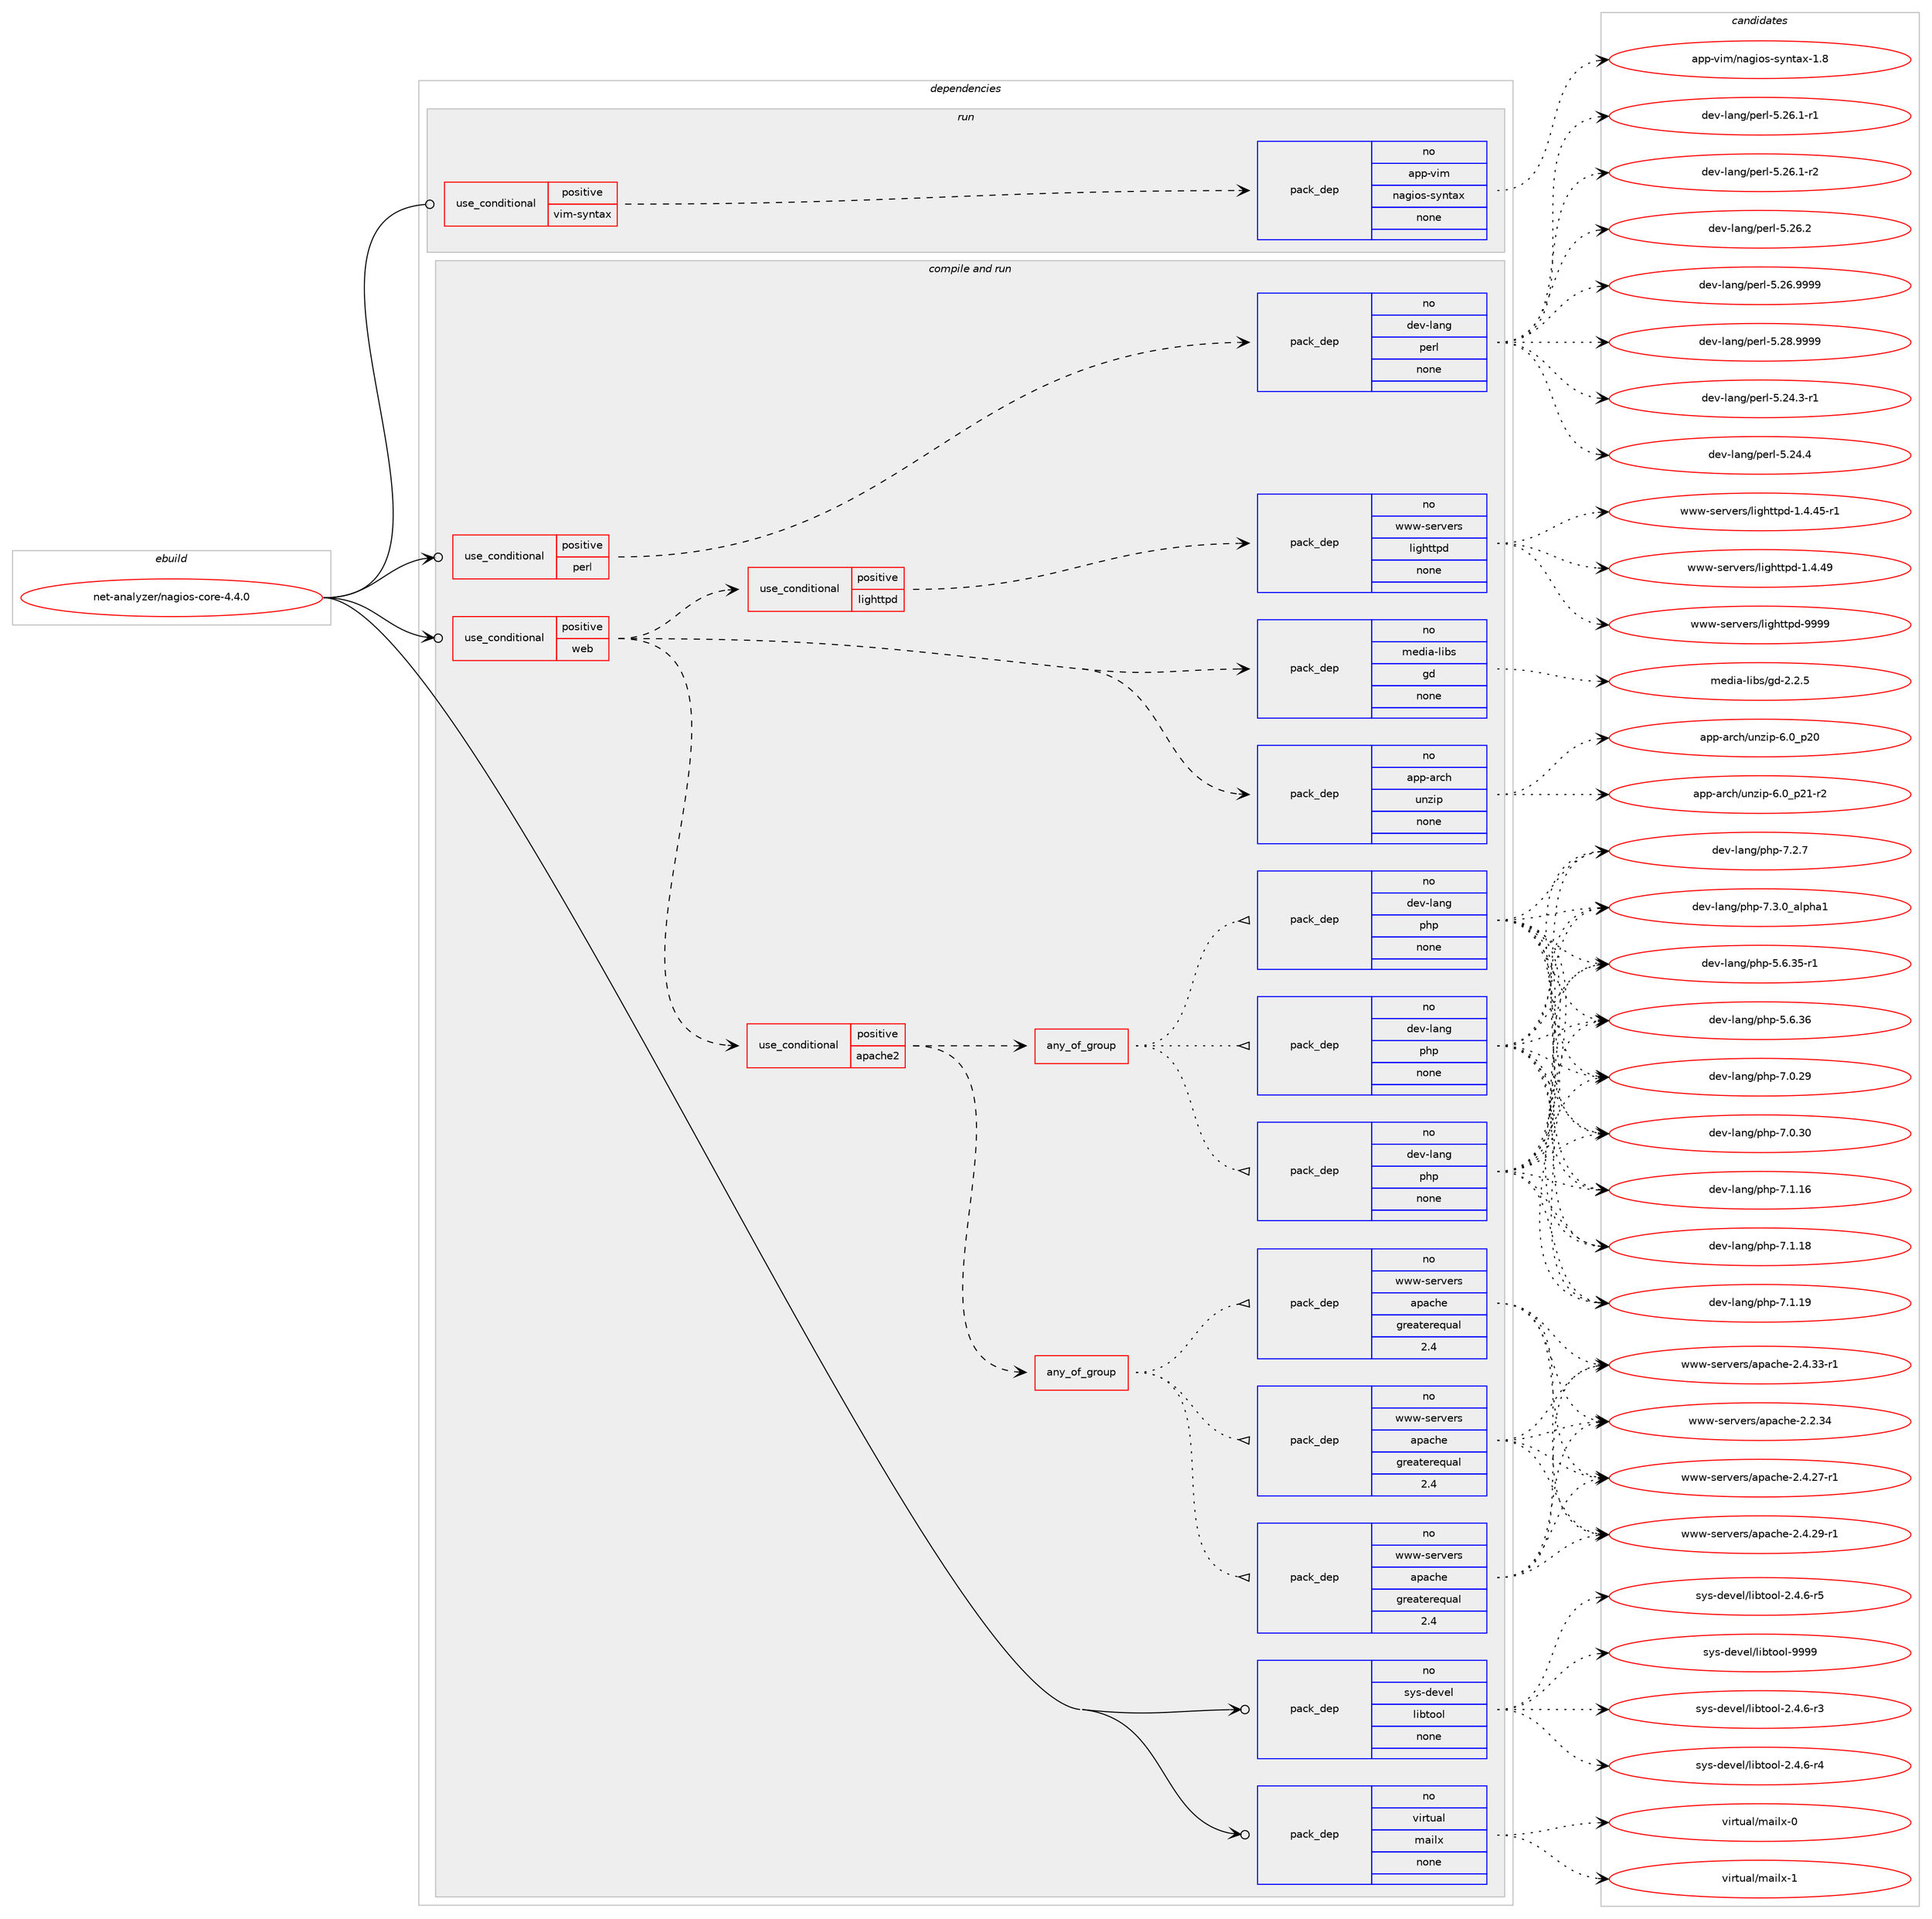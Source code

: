 digraph prolog {

# *************
# Graph options
# *************

newrank=true;
concentrate=true;
compound=true;
graph [rankdir=LR,fontname=Helvetica,fontsize=10,ranksep=1.5];#, ranksep=2.5, nodesep=0.2];
edge  [arrowhead=vee];
node  [fontname=Helvetica,fontsize=10];

# **********
# The ebuild
# **********

subgraph cluster_leftcol {
color=gray;
rank=same;
label=<<i>ebuild</i>>;
id [label="net-analyzer/nagios-core-4.4.0", color=red, width=4, href="../net-analyzer/nagios-core-4.4.0.svg"];
}

# ****************
# The dependencies
# ****************

subgraph cluster_midcol {
color=gray;
label=<<i>dependencies</i>>;
subgraph cluster_compile {
fillcolor="#eeeeee";
style=filled;
label=<<i>compile</i>>;
}
subgraph cluster_compileandrun {
fillcolor="#eeeeee";
style=filled;
label=<<i>compile and run</i>>;
subgraph cond37 {
dependency119 [label=<<TABLE BORDER="0" CELLBORDER="1" CELLSPACING="0" CELLPADDING="4"><TR><TD ROWSPAN="3" CELLPADDING="10">use_conditional</TD></TR><TR><TD>positive</TD></TR><TR><TD>perl</TD></TR></TABLE>>, shape=none, color=red];
subgraph pack78 {
dependency120 [label=<<TABLE BORDER="0" CELLBORDER="1" CELLSPACING="0" CELLPADDING="4" WIDTH="220"><TR><TD ROWSPAN="6" CELLPADDING="30">pack_dep</TD></TR><TR><TD WIDTH="110">no</TD></TR><TR><TD>dev-lang</TD></TR><TR><TD>perl</TD></TR><TR><TD>none</TD></TR><TR><TD></TD></TR></TABLE>>, shape=none, color=blue];
}
dependency119:e -> dependency120:w [weight=20,style="dashed",arrowhead="vee"];
}
id:e -> dependency119:w [weight=20,style="solid",arrowhead="odotvee"];
subgraph cond38 {
dependency121 [label=<<TABLE BORDER="0" CELLBORDER="1" CELLSPACING="0" CELLPADDING="4"><TR><TD ROWSPAN="3" CELLPADDING="10">use_conditional</TD></TR><TR><TD>positive</TD></TR><TR><TD>web</TD></TR></TABLE>>, shape=none, color=red];
subgraph pack79 {
dependency122 [label=<<TABLE BORDER="0" CELLBORDER="1" CELLSPACING="0" CELLPADDING="4" WIDTH="220"><TR><TD ROWSPAN="6" CELLPADDING="30">pack_dep</TD></TR><TR><TD WIDTH="110">no</TD></TR><TR><TD>app-arch</TD></TR><TR><TD>unzip</TD></TR><TR><TD>none</TD></TR><TR><TD></TD></TR></TABLE>>, shape=none, color=blue];
}
dependency121:e -> dependency122:w [weight=20,style="dashed",arrowhead="vee"];
subgraph pack80 {
dependency123 [label=<<TABLE BORDER="0" CELLBORDER="1" CELLSPACING="0" CELLPADDING="4" WIDTH="220"><TR><TD ROWSPAN="6" CELLPADDING="30">pack_dep</TD></TR><TR><TD WIDTH="110">no</TD></TR><TR><TD>media-libs</TD></TR><TR><TD>gd</TD></TR><TR><TD>none</TD></TR><TR><TD></TD></TR></TABLE>>, shape=none, color=blue];
}
dependency121:e -> dependency123:w [weight=20,style="dashed",arrowhead="vee"];
subgraph cond39 {
dependency124 [label=<<TABLE BORDER="0" CELLBORDER="1" CELLSPACING="0" CELLPADDING="4"><TR><TD ROWSPAN="3" CELLPADDING="10">use_conditional</TD></TR><TR><TD>positive</TD></TR><TR><TD>lighttpd</TD></TR></TABLE>>, shape=none, color=red];
subgraph pack81 {
dependency125 [label=<<TABLE BORDER="0" CELLBORDER="1" CELLSPACING="0" CELLPADDING="4" WIDTH="220"><TR><TD ROWSPAN="6" CELLPADDING="30">pack_dep</TD></TR><TR><TD WIDTH="110">no</TD></TR><TR><TD>www-servers</TD></TR><TR><TD>lighttpd</TD></TR><TR><TD>none</TD></TR><TR><TD></TD></TR></TABLE>>, shape=none, color=blue];
}
dependency124:e -> dependency125:w [weight=20,style="dashed",arrowhead="vee"];
}
dependency121:e -> dependency124:w [weight=20,style="dashed",arrowhead="vee"];
subgraph cond40 {
dependency126 [label=<<TABLE BORDER="0" CELLBORDER="1" CELLSPACING="0" CELLPADDING="4"><TR><TD ROWSPAN="3" CELLPADDING="10">use_conditional</TD></TR><TR><TD>positive</TD></TR><TR><TD>apache2</TD></TR></TABLE>>, shape=none, color=red];
subgraph any6 {
dependency127 [label=<<TABLE BORDER="0" CELLBORDER="1" CELLSPACING="0" CELLPADDING="4"><TR><TD CELLPADDING="10">any_of_group</TD></TR></TABLE>>, shape=none, color=red];subgraph pack82 {
dependency128 [label=<<TABLE BORDER="0" CELLBORDER="1" CELLSPACING="0" CELLPADDING="4" WIDTH="220"><TR><TD ROWSPAN="6" CELLPADDING="30">pack_dep</TD></TR><TR><TD WIDTH="110">no</TD></TR><TR><TD>www-servers</TD></TR><TR><TD>apache</TD></TR><TR><TD>greaterequal</TD></TR><TR><TD>2.4</TD></TR></TABLE>>, shape=none, color=blue];
}
dependency127:e -> dependency128:w [weight=20,style="dotted",arrowhead="oinv"];
subgraph pack83 {
dependency129 [label=<<TABLE BORDER="0" CELLBORDER="1" CELLSPACING="0" CELLPADDING="4" WIDTH="220"><TR><TD ROWSPAN="6" CELLPADDING="30">pack_dep</TD></TR><TR><TD WIDTH="110">no</TD></TR><TR><TD>www-servers</TD></TR><TR><TD>apache</TD></TR><TR><TD>greaterequal</TD></TR><TR><TD>2.4</TD></TR></TABLE>>, shape=none, color=blue];
}
dependency127:e -> dependency129:w [weight=20,style="dotted",arrowhead="oinv"];
subgraph pack84 {
dependency130 [label=<<TABLE BORDER="0" CELLBORDER="1" CELLSPACING="0" CELLPADDING="4" WIDTH="220"><TR><TD ROWSPAN="6" CELLPADDING="30">pack_dep</TD></TR><TR><TD WIDTH="110">no</TD></TR><TR><TD>www-servers</TD></TR><TR><TD>apache</TD></TR><TR><TD>greaterequal</TD></TR><TR><TD>2.4</TD></TR></TABLE>>, shape=none, color=blue];
}
dependency127:e -> dependency130:w [weight=20,style="dotted",arrowhead="oinv"];
}
dependency126:e -> dependency127:w [weight=20,style="dashed",arrowhead="vee"];
subgraph any7 {
dependency131 [label=<<TABLE BORDER="0" CELLBORDER="1" CELLSPACING="0" CELLPADDING="4"><TR><TD CELLPADDING="10">any_of_group</TD></TR></TABLE>>, shape=none, color=red];subgraph pack85 {
dependency132 [label=<<TABLE BORDER="0" CELLBORDER="1" CELLSPACING="0" CELLPADDING="4" WIDTH="220"><TR><TD ROWSPAN="6" CELLPADDING="30">pack_dep</TD></TR><TR><TD WIDTH="110">no</TD></TR><TR><TD>dev-lang</TD></TR><TR><TD>php</TD></TR><TR><TD>none</TD></TR><TR><TD></TD></TR></TABLE>>, shape=none, color=blue];
}
dependency131:e -> dependency132:w [weight=20,style="dotted",arrowhead="oinv"];
subgraph pack86 {
dependency133 [label=<<TABLE BORDER="0" CELLBORDER="1" CELLSPACING="0" CELLPADDING="4" WIDTH="220"><TR><TD ROWSPAN="6" CELLPADDING="30">pack_dep</TD></TR><TR><TD WIDTH="110">no</TD></TR><TR><TD>dev-lang</TD></TR><TR><TD>php</TD></TR><TR><TD>none</TD></TR><TR><TD></TD></TR></TABLE>>, shape=none, color=blue];
}
dependency131:e -> dependency133:w [weight=20,style="dotted",arrowhead="oinv"];
subgraph pack87 {
dependency134 [label=<<TABLE BORDER="0" CELLBORDER="1" CELLSPACING="0" CELLPADDING="4" WIDTH="220"><TR><TD ROWSPAN="6" CELLPADDING="30">pack_dep</TD></TR><TR><TD WIDTH="110">no</TD></TR><TR><TD>dev-lang</TD></TR><TR><TD>php</TD></TR><TR><TD>none</TD></TR><TR><TD></TD></TR></TABLE>>, shape=none, color=blue];
}
dependency131:e -> dependency134:w [weight=20,style="dotted",arrowhead="oinv"];
}
dependency126:e -> dependency131:w [weight=20,style="dashed",arrowhead="vee"];
}
dependency121:e -> dependency126:w [weight=20,style="dashed",arrowhead="vee"];
}
id:e -> dependency121:w [weight=20,style="solid",arrowhead="odotvee"];
subgraph pack88 {
dependency135 [label=<<TABLE BORDER="0" CELLBORDER="1" CELLSPACING="0" CELLPADDING="4" WIDTH="220"><TR><TD ROWSPAN="6" CELLPADDING="30">pack_dep</TD></TR><TR><TD WIDTH="110">no</TD></TR><TR><TD>sys-devel</TD></TR><TR><TD>libtool</TD></TR><TR><TD>none</TD></TR><TR><TD></TD></TR></TABLE>>, shape=none, color=blue];
}
id:e -> dependency135:w [weight=20,style="solid",arrowhead="odotvee"];
subgraph pack89 {
dependency136 [label=<<TABLE BORDER="0" CELLBORDER="1" CELLSPACING="0" CELLPADDING="4" WIDTH="220"><TR><TD ROWSPAN="6" CELLPADDING="30">pack_dep</TD></TR><TR><TD WIDTH="110">no</TD></TR><TR><TD>virtual</TD></TR><TR><TD>mailx</TD></TR><TR><TD>none</TD></TR><TR><TD></TD></TR></TABLE>>, shape=none, color=blue];
}
id:e -> dependency136:w [weight=20,style="solid",arrowhead="odotvee"];
}
subgraph cluster_run {
fillcolor="#eeeeee";
style=filled;
label=<<i>run</i>>;
subgraph cond41 {
dependency137 [label=<<TABLE BORDER="0" CELLBORDER="1" CELLSPACING="0" CELLPADDING="4"><TR><TD ROWSPAN="3" CELLPADDING="10">use_conditional</TD></TR><TR><TD>positive</TD></TR><TR><TD>vim-syntax</TD></TR></TABLE>>, shape=none, color=red];
subgraph pack90 {
dependency138 [label=<<TABLE BORDER="0" CELLBORDER="1" CELLSPACING="0" CELLPADDING="4" WIDTH="220"><TR><TD ROWSPAN="6" CELLPADDING="30">pack_dep</TD></TR><TR><TD WIDTH="110">no</TD></TR><TR><TD>app-vim</TD></TR><TR><TD>nagios-syntax</TD></TR><TR><TD>none</TD></TR><TR><TD></TD></TR></TABLE>>, shape=none, color=blue];
}
dependency137:e -> dependency138:w [weight=20,style="dashed",arrowhead="vee"];
}
id:e -> dependency137:w [weight=20,style="solid",arrowhead="odot"];
}
}

# **************
# The candidates
# **************

subgraph cluster_choices {
rank=same;
color=gray;
label=<<i>candidates</i>>;

subgraph choice78 {
color=black;
nodesep=1;
choice100101118451089711010347112101114108455346505246514511449 [label="dev-lang/perl-5.24.3-r1", color=red, width=4,href="../dev-lang/perl-5.24.3-r1.svg"];
choice10010111845108971101034711210111410845534650524652 [label="dev-lang/perl-5.24.4", color=red, width=4,href="../dev-lang/perl-5.24.4.svg"];
choice100101118451089711010347112101114108455346505446494511449 [label="dev-lang/perl-5.26.1-r1", color=red, width=4,href="../dev-lang/perl-5.26.1-r1.svg"];
choice100101118451089711010347112101114108455346505446494511450 [label="dev-lang/perl-5.26.1-r2", color=red, width=4,href="../dev-lang/perl-5.26.1-r2.svg"];
choice10010111845108971101034711210111410845534650544650 [label="dev-lang/perl-5.26.2", color=red, width=4,href="../dev-lang/perl-5.26.2.svg"];
choice10010111845108971101034711210111410845534650544657575757 [label="dev-lang/perl-5.26.9999", color=red, width=4,href="../dev-lang/perl-5.26.9999.svg"];
choice10010111845108971101034711210111410845534650564657575757 [label="dev-lang/perl-5.28.9999", color=red, width=4,href="../dev-lang/perl-5.28.9999.svg"];
dependency120:e -> choice100101118451089711010347112101114108455346505246514511449:w [style=dotted,weight="100"];
dependency120:e -> choice10010111845108971101034711210111410845534650524652:w [style=dotted,weight="100"];
dependency120:e -> choice100101118451089711010347112101114108455346505446494511449:w [style=dotted,weight="100"];
dependency120:e -> choice100101118451089711010347112101114108455346505446494511450:w [style=dotted,weight="100"];
dependency120:e -> choice10010111845108971101034711210111410845534650544650:w [style=dotted,weight="100"];
dependency120:e -> choice10010111845108971101034711210111410845534650544657575757:w [style=dotted,weight="100"];
dependency120:e -> choice10010111845108971101034711210111410845534650564657575757:w [style=dotted,weight="100"];
}
subgraph choice79 {
color=black;
nodesep=1;
choice971121124597114991044711711012210511245544648951125048 [label="app-arch/unzip-6.0_p20", color=red, width=4,href="../app-arch/unzip-6.0_p20.svg"];
choice9711211245971149910447117110122105112455446489511250494511450 [label="app-arch/unzip-6.0_p21-r2", color=red, width=4,href="../app-arch/unzip-6.0_p21-r2.svg"];
dependency122:e -> choice971121124597114991044711711012210511245544648951125048:w [style=dotted,weight="100"];
dependency122:e -> choice9711211245971149910447117110122105112455446489511250494511450:w [style=dotted,weight="100"];
}
subgraph choice80 {
color=black;
nodesep=1;
choice10910110010597451081059811547103100455046504653 [label="media-libs/gd-2.2.5", color=red, width=4,href="../media-libs/gd-2.2.5.svg"];
dependency123:e -> choice10910110010597451081059811547103100455046504653:w [style=dotted,weight="100"];
}
subgraph choice81 {
color=black;
nodesep=1;
choice1191191194511510111411810111411547108105103104116116112100454946524652534511449 [label="www-servers/lighttpd-1.4.45-r1", color=red, width=4,href="../www-servers/lighttpd-1.4.45-r1.svg"];
choice119119119451151011141181011141154710810510310411611611210045494652465257 [label="www-servers/lighttpd-1.4.49", color=red, width=4,href="../www-servers/lighttpd-1.4.49.svg"];
choice11911911945115101114118101114115471081051031041161161121004557575757 [label="www-servers/lighttpd-9999", color=red, width=4,href="../www-servers/lighttpd-9999.svg"];
dependency125:e -> choice1191191194511510111411810111411547108105103104116116112100454946524652534511449:w [style=dotted,weight="100"];
dependency125:e -> choice119119119451151011141181011141154710810510310411611611210045494652465257:w [style=dotted,weight="100"];
dependency125:e -> choice11911911945115101114118101114115471081051031041161161121004557575757:w [style=dotted,weight="100"];
}
subgraph choice82 {
color=black;
nodesep=1;
choice119119119451151011141181011141154797112979910410145504650465152 [label="www-servers/apache-2.2.34", color=red, width=4,href="../www-servers/apache-2.2.34.svg"];
choice1191191194511510111411810111411547971129799104101455046524650554511449 [label="www-servers/apache-2.4.27-r1", color=red, width=4,href="../www-servers/apache-2.4.27-r1.svg"];
choice1191191194511510111411810111411547971129799104101455046524650574511449 [label="www-servers/apache-2.4.29-r1", color=red, width=4,href="../www-servers/apache-2.4.29-r1.svg"];
choice1191191194511510111411810111411547971129799104101455046524651514511449 [label="www-servers/apache-2.4.33-r1", color=red, width=4,href="../www-servers/apache-2.4.33-r1.svg"];
dependency128:e -> choice119119119451151011141181011141154797112979910410145504650465152:w [style=dotted,weight="100"];
dependency128:e -> choice1191191194511510111411810111411547971129799104101455046524650554511449:w [style=dotted,weight="100"];
dependency128:e -> choice1191191194511510111411810111411547971129799104101455046524650574511449:w [style=dotted,weight="100"];
dependency128:e -> choice1191191194511510111411810111411547971129799104101455046524651514511449:w [style=dotted,weight="100"];
}
subgraph choice83 {
color=black;
nodesep=1;
choice119119119451151011141181011141154797112979910410145504650465152 [label="www-servers/apache-2.2.34", color=red, width=4,href="../www-servers/apache-2.2.34.svg"];
choice1191191194511510111411810111411547971129799104101455046524650554511449 [label="www-servers/apache-2.4.27-r1", color=red, width=4,href="../www-servers/apache-2.4.27-r1.svg"];
choice1191191194511510111411810111411547971129799104101455046524650574511449 [label="www-servers/apache-2.4.29-r1", color=red, width=4,href="../www-servers/apache-2.4.29-r1.svg"];
choice1191191194511510111411810111411547971129799104101455046524651514511449 [label="www-servers/apache-2.4.33-r1", color=red, width=4,href="../www-servers/apache-2.4.33-r1.svg"];
dependency129:e -> choice119119119451151011141181011141154797112979910410145504650465152:w [style=dotted,weight="100"];
dependency129:e -> choice1191191194511510111411810111411547971129799104101455046524650554511449:w [style=dotted,weight="100"];
dependency129:e -> choice1191191194511510111411810111411547971129799104101455046524650574511449:w [style=dotted,weight="100"];
dependency129:e -> choice1191191194511510111411810111411547971129799104101455046524651514511449:w [style=dotted,weight="100"];
}
subgraph choice84 {
color=black;
nodesep=1;
choice119119119451151011141181011141154797112979910410145504650465152 [label="www-servers/apache-2.2.34", color=red, width=4,href="../www-servers/apache-2.2.34.svg"];
choice1191191194511510111411810111411547971129799104101455046524650554511449 [label="www-servers/apache-2.4.27-r1", color=red, width=4,href="../www-servers/apache-2.4.27-r1.svg"];
choice1191191194511510111411810111411547971129799104101455046524650574511449 [label="www-servers/apache-2.4.29-r1", color=red, width=4,href="../www-servers/apache-2.4.29-r1.svg"];
choice1191191194511510111411810111411547971129799104101455046524651514511449 [label="www-servers/apache-2.4.33-r1", color=red, width=4,href="../www-servers/apache-2.4.33-r1.svg"];
dependency130:e -> choice119119119451151011141181011141154797112979910410145504650465152:w [style=dotted,weight="100"];
dependency130:e -> choice1191191194511510111411810111411547971129799104101455046524650554511449:w [style=dotted,weight="100"];
dependency130:e -> choice1191191194511510111411810111411547971129799104101455046524650574511449:w [style=dotted,weight="100"];
dependency130:e -> choice1191191194511510111411810111411547971129799104101455046524651514511449:w [style=dotted,weight="100"];
}
subgraph choice85 {
color=black;
nodesep=1;
choice100101118451089711010347112104112455346544651534511449 [label="dev-lang/php-5.6.35-r1", color=red, width=4,href="../dev-lang/php-5.6.35-r1.svg"];
choice10010111845108971101034711210411245534654465154 [label="dev-lang/php-5.6.36", color=red, width=4,href="../dev-lang/php-5.6.36.svg"];
choice10010111845108971101034711210411245554648465057 [label="dev-lang/php-7.0.29", color=red, width=4,href="../dev-lang/php-7.0.29.svg"];
choice10010111845108971101034711210411245554648465148 [label="dev-lang/php-7.0.30", color=red, width=4,href="../dev-lang/php-7.0.30.svg"];
choice10010111845108971101034711210411245554649464954 [label="dev-lang/php-7.1.16", color=red, width=4,href="../dev-lang/php-7.1.16.svg"];
choice10010111845108971101034711210411245554649464956 [label="dev-lang/php-7.1.18", color=red, width=4,href="../dev-lang/php-7.1.18.svg"];
choice10010111845108971101034711210411245554649464957 [label="dev-lang/php-7.1.19", color=red, width=4,href="../dev-lang/php-7.1.19.svg"];
choice100101118451089711010347112104112455546504655 [label="dev-lang/php-7.2.7", color=red, width=4,href="../dev-lang/php-7.2.7.svg"];
choice10010111845108971101034711210411245554651464895971081121049749 [label="dev-lang/php-7.3.0_alpha1", color=red, width=4,href="../dev-lang/php-7.3.0_alpha1.svg"];
dependency132:e -> choice100101118451089711010347112104112455346544651534511449:w [style=dotted,weight="100"];
dependency132:e -> choice10010111845108971101034711210411245534654465154:w [style=dotted,weight="100"];
dependency132:e -> choice10010111845108971101034711210411245554648465057:w [style=dotted,weight="100"];
dependency132:e -> choice10010111845108971101034711210411245554648465148:w [style=dotted,weight="100"];
dependency132:e -> choice10010111845108971101034711210411245554649464954:w [style=dotted,weight="100"];
dependency132:e -> choice10010111845108971101034711210411245554649464956:w [style=dotted,weight="100"];
dependency132:e -> choice10010111845108971101034711210411245554649464957:w [style=dotted,weight="100"];
dependency132:e -> choice100101118451089711010347112104112455546504655:w [style=dotted,weight="100"];
dependency132:e -> choice10010111845108971101034711210411245554651464895971081121049749:w [style=dotted,weight="100"];
}
subgraph choice86 {
color=black;
nodesep=1;
choice100101118451089711010347112104112455346544651534511449 [label="dev-lang/php-5.6.35-r1", color=red, width=4,href="../dev-lang/php-5.6.35-r1.svg"];
choice10010111845108971101034711210411245534654465154 [label="dev-lang/php-5.6.36", color=red, width=4,href="../dev-lang/php-5.6.36.svg"];
choice10010111845108971101034711210411245554648465057 [label="dev-lang/php-7.0.29", color=red, width=4,href="../dev-lang/php-7.0.29.svg"];
choice10010111845108971101034711210411245554648465148 [label="dev-lang/php-7.0.30", color=red, width=4,href="../dev-lang/php-7.0.30.svg"];
choice10010111845108971101034711210411245554649464954 [label="dev-lang/php-7.1.16", color=red, width=4,href="../dev-lang/php-7.1.16.svg"];
choice10010111845108971101034711210411245554649464956 [label="dev-lang/php-7.1.18", color=red, width=4,href="../dev-lang/php-7.1.18.svg"];
choice10010111845108971101034711210411245554649464957 [label="dev-lang/php-7.1.19", color=red, width=4,href="../dev-lang/php-7.1.19.svg"];
choice100101118451089711010347112104112455546504655 [label="dev-lang/php-7.2.7", color=red, width=4,href="../dev-lang/php-7.2.7.svg"];
choice10010111845108971101034711210411245554651464895971081121049749 [label="dev-lang/php-7.3.0_alpha1", color=red, width=4,href="../dev-lang/php-7.3.0_alpha1.svg"];
dependency133:e -> choice100101118451089711010347112104112455346544651534511449:w [style=dotted,weight="100"];
dependency133:e -> choice10010111845108971101034711210411245534654465154:w [style=dotted,weight="100"];
dependency133:e -> choice10010111845108971101034711210411245554648465057:w [style=dotted,weight="100"];
dependency133:e -> choice10010111845108971101034711210411245554648465148:w [style=dotted,weight="100"];
dependency133:e -> choice10010111845108971101034711210411245554649464954:w [style=dotted,weight="100"];
dependency133:e -> choice10010111845108971101034711210411245554649464956:w [style=dotted,weight="100"];
dependency133:e -> choice10010111845108971101034711210411245554649464957:w [style=dotted,weight="100"];
dependency133:e -> choice100101118451089711010347112104112455546504655:w [style=dotted,weight="100"];
dependency133:e -> choice10010111845108971101034711210411245554651464895971081121049749:w [style=dotted,weight="100"];
}
subgraph choice87 {
color=black;
nodesep=1;
choice100101118451089711010347112104112455346544651534511449 [label="dev-lang/php-5.6.35-r1", color=red, width=4,href="../dev-lang/php-5.6.35-r1.svg"];
choice10010111845108971101034711210411245534654465154 [label="dev-lang/php-5.6.36", color=red, width=4,href="../dev-lang/php-5.6.36.svg"];
choice10010111845108971101034711210411245554648465057 [label="dev-lang/php-7.0.29", color=red, width=4,href="../dev-lang/php-7.0.29.svg"];
choice10010111845108971101034711210411245554648465148 [label="dev-lang/php-7.0.30", color=red, width=4,href="../dev-lang/php-7.0.30.svg"];
choice10010111845108971101034711210411245554649464954 [label="dev-lang/php-7.1.16", color=red, width=4,href="../dev-lang/php-7.1.16.svg"];
choice10010111845108971101034711210411245554649464956 [label="dev-lang/php-7.1.18", color=red, width=4,href="../dev-lang/php-7.1.18.svg"];
choice10010111845108971101034711210411245554649464957 [label="dev-lang/php-7.1.19", color=red, width=4,href="../dev-lang/php-7.1.19.svg"];
choice100101118451089711010347112104112455546504655 [label="dev-lang/php-7.2.7", color=red, width=4,href="../dev-lang/php-7.2.7.svg"];
choice10010111845108971101034711210411245554651464895971081121049749 [label="dev-lang/php-7.3.0_alpha1", color=red, width=4,href="../dev-lang/php-7.3.0_alpha1.svg"];
dependency134:e -> choice100101118451089711010347112104112455346544651534511449:w [style=dotted,weight="100"];
dependency134:e -> choice10010111845108971101034711210411245534654465154:w [style=dotted,weight="100"];
dependency134:e -> choice10010111845108971101034711210411245554648465057:w [style=dotted,weight="100"];
dependency134:e -> choice10010111845108971101034711210411245554648465148:w [style=dotted,weight="100"];
dependency134:e -> choice10010111845108971101034711210411245554649464954:w [style=dotted,weight="100"];
dependency134:e -> choice10010111845108971101034711210411245554649464956:w [style=dotted,weight="100"];
dependency134:e -> choice10010111845108971101034711210411245554649464957:w [style=dotted,weight="100"];
dependency134:e -> choice100101118451089711010347112104112455546504655:w [style=dotted,weight="100"];
dependency134:e -> choice10010111845108971101034711210411245554651464895971081121049749:w [style=dotted,weight="100"];
}
subgraph choice88 {
color=black;
nodesep=1;
choice1151211154510010111810110847108105981161111111084550465246544511451 [label="sys-devel/libtool-2.4.6-r3", color=red, width=4,href="../sys-devel/libtool-2.4.6-r3.svg"];
choice1151211154510010111810110847108105981161111111084550465246544511452 [label="sys-devel/libtool-2.4.6-r4", color=red, width=4,href="../sys-devel/libtool-2.4.6-r4.svg"];
choice1151211154510010111810110847108105981161111111084550465246544511453 [label="sys-devel/libtool-2.4.6-r5", color=red, width=4,href="../sys-devel/libtool-2.4.6-r5.svg"];
choice1151211154510010111810110847108105981161111111084557575757 [label="sys-devel/libtool-9999", color=red, width=4,href="../sys-devel/libtool-9999.svg"];
dependency135:e -> choice1151211154510010111810110847108105981161111111084550465246544511451:w [style=dotted,weight="100"];
dependency135:e -> choice1151211154510010111810110847108105981161111111084550465246544511452:w [style=dotted,weight="100"];
dependency135:e -> choice1151211154510010111810110847108105981161111111084550465246544511453:w [style=dotted,weight="100"];
dependency135:e -> choice1151211154510010111810110847108105981161111111084557575757:w [style=dotted,weight="100"];
}
subgraph choice89 {
color=black;
nodesep=1;
choice1181051141161179710847109971051081204548 [label="virtual/mailx-0", color=red, width=4,href="../virtual/mailx-0.svg"];
choice1181051141161179710847109971051081204549 [label="virtual/mailx-1", color=red, width=4,href="../virtual/mailx-1.svg"];
dependency136:e -> choice1181051141161179710847109971051081204548:w [style=dotted,weight="100"];
dependency136:e -> choice1181051141161179710847109971051081204549:w [style=dotted,weight="100"];
}
subgraph choice90 {
color=black;
nodesep=1;
choice97112112451181051094711097103105111115451151211101169712045494656 [label="app-vim/nagios-syntax-1.8", color=red, width=4,href="../app-vim/nagios-syntax-1.8.svg"];
dependency138:e -> choice97112112451181051094711097103105111115451151211101169712045494656:w [style=dotted,weight="100"];
}
}

}

